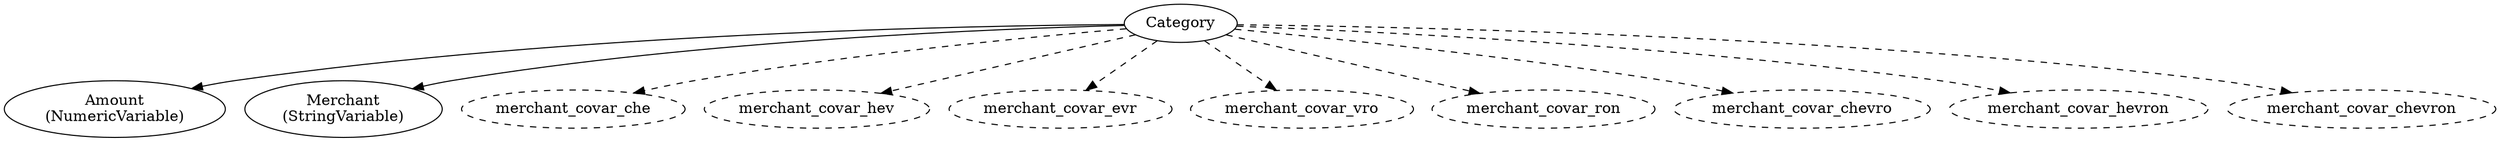 digraph untitled
	{
	  category[label="Category"];
		amount[label="Amount\n(NumericVariable)"];
		merchant[label="Merchant\n(StringVariable)"];
		covar1[label="merchant_covar_che",style="dashed"]
		covar2[label="merchant_covar_hev",style="dashed"]
		covar3[label="merchant_covar_evr",style="dashed"]
		covar4[label="merchant_covar_vro",style="dashed"]
		covar5[label="merchant_covar_ron",style="dashed"]
		covar6[label="merchant_covar_chevro",style="dashed"]
		covar7[label="merchant_covar_hevron",style="dashed"]
		covar8[label="merchant_covar_chevron",style="dashed"]
		
		category -> amount;
		category -> merchant;
		category -> covar1[style="dashed"];
		category -> covar2[style="dashed"];
		category -> covar3[style="dashed"];
		category -> covar4[style="dashed"];
		category -> covar5[style="dashed"];
		category -> covar6[style="dashed"];
		category -> covar7[style="dashed"];
		category -> covar8[style="dashed"];
	}